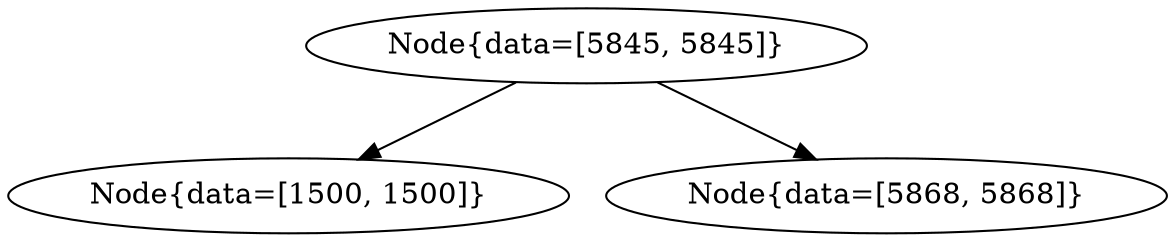 digraph G{
134981750 [label="Node{data=[5845, 5845]}"]
134981750 -> 88166579
88166579 [label="Node{data=[1500, 1500]}"]
134981750 -> 605344741
605344741 [label="Node{data=[5868, 5868]}"]
}